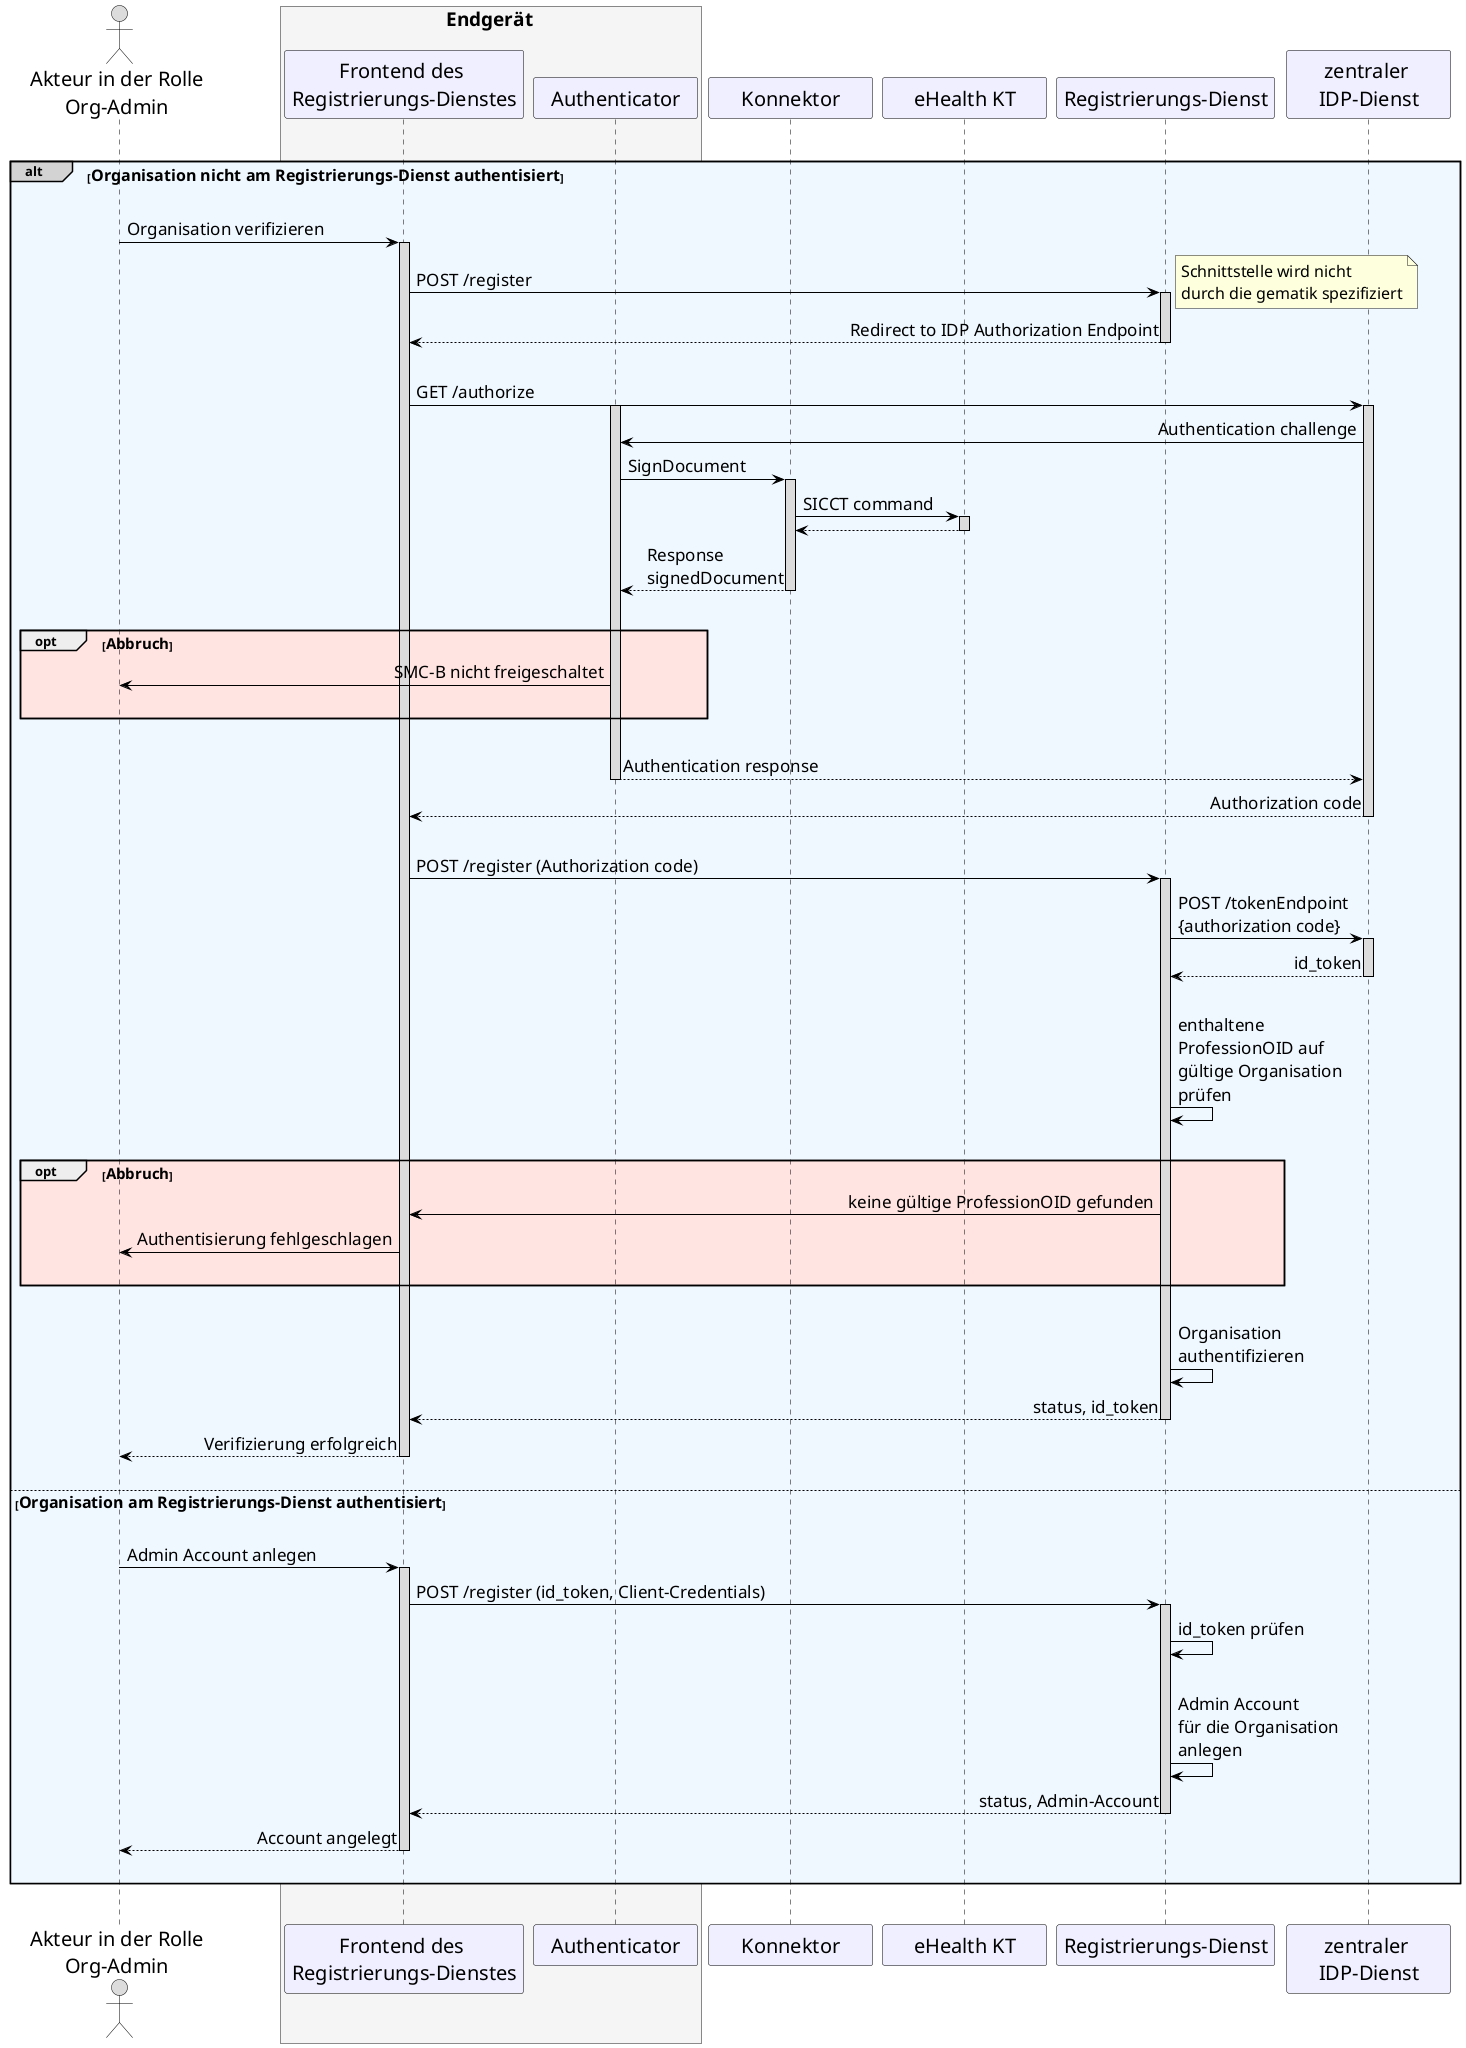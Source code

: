 /' 
# TI-Messenger 1.1
# TI-Messenger-Dienst
# UC - 10103
# Sequence Diagram
# Name: Authentisieren einer Organisation am TI-Messenger-Dienst
'/

@startuml
skinparam sequenceMessageAlign direction
skinparam WrapWidth 300
skinparam minClassWidth 150
skinparam BoxPadding 1
scale max 2048 width

skinparam sequence {
ArrowColor black
ArrowFontSize 17
ActorBorderColor black
LifeLineBorderColor black
LifeLineBackgroundColor Gainsboro

ParticipantBorderColor Motivation
ParticipantBackgroundColor Motivation
ParticipantFontName Impact
ParticipantFontSize 20
ParticipantFontColor black
ParticipantBorderColor Black
ParticipantBackgroundColor MOTIVATION

ActorBackgroundColor Gainsboro
ActorFontColor black
ActorFontSize 20
ActorFontName Aapex
}

  actor oa as "Akteur in der Rolle\nOrg-Admin"
    box <size:19>Endgerät</size> #WhiteSmoke
    participant wb as "Frontend des \nRegistrierungs-Dienstes"
    participant au as "Authenticator"
    end box
  participant ko as "Konnektor"
  participant kt as "eHealth KT"
  participant rd as "Registrierungs-Dienst"
  participant ip as "zentraler \nIDP-Dienst"

|||
alt#LightGrey #AliceBlue <size:16>Organisation nicht am Registrierungs-Dienst authentisiert</size>
|||
      oa -> wb: Organisation verifizieren
        activate wb
      wb -> rd:POST /register 
      note right: <size:16>Schnittstelle wird nicht \n<size:16>durch die gematik spezifiziert</size>
        activate rd
      rd --> wb: Redirect to IDP Authorization Endpoint
        deactivate rd
      |||
      wb -> ip: GET /authorize
        activate au
        activate ip
      ip -> au: Authentication challenge
      au -> ko: SignDocument
        activate ko
      ko -> kt: SICCT command
        activate kt
      kt --> ko
        deactivate kt
      ko --> au: Response \nsignedDocument
      |||
        deactivate ko
    
    opt #MistyRose <size:15>Abbruch</size>
      au -> oa: SMC-B nicht freigeschaltet 
      |||
    end
      |||
      au -->ip: Authentication response
        deactivate au
      ip --> wb: Authorization code
        deactivate ip
      |||
      wb -> rd: POST /register (Authorization code)
        activate rd
      rd -> ip: POST /tokenEndpoint\n{authorization code}
        activate ip
      ip --> rd: id_token
        deactivate ip
      |||
      rd -> rd: enthaltene \nProfessionOID auf \ngültige Organisation \nprüfen
      |||
      
    opt #MistyRose <size:15>Abbruch</size>
      rd -> wb: keine gültige ProfessionOID gefunden
      wb -> oa: Authentisierung fehlgeschlagen
      |||
    end  
    
      |||
      rd-> rd: Organisation \nauthentifizieren
      rd --> wb: status, id_token
        deactivate rd
      wb --> oa: Verifizierung erfolgreich
        deactivate wb
      |||  
      
      else <size:16>Organisation am Registrierungs-Dienst authentisiert</size>
        |||
        oa -> wb: Admin Account anlegen
          activate wb
        wb -> rd: POST /register (id_token, Client-Credentials)
          activate rd
        rd -> rd: id_token prüfen
        |||
        rd -> rd: Admin Account \nfür die Organisation \nanlegen
        rd --> wb: status, Admin-Account
          deactivate rd
        wb --> oa: Account angelegt
          deactivate wb
        |||
end
|||
@enduml
